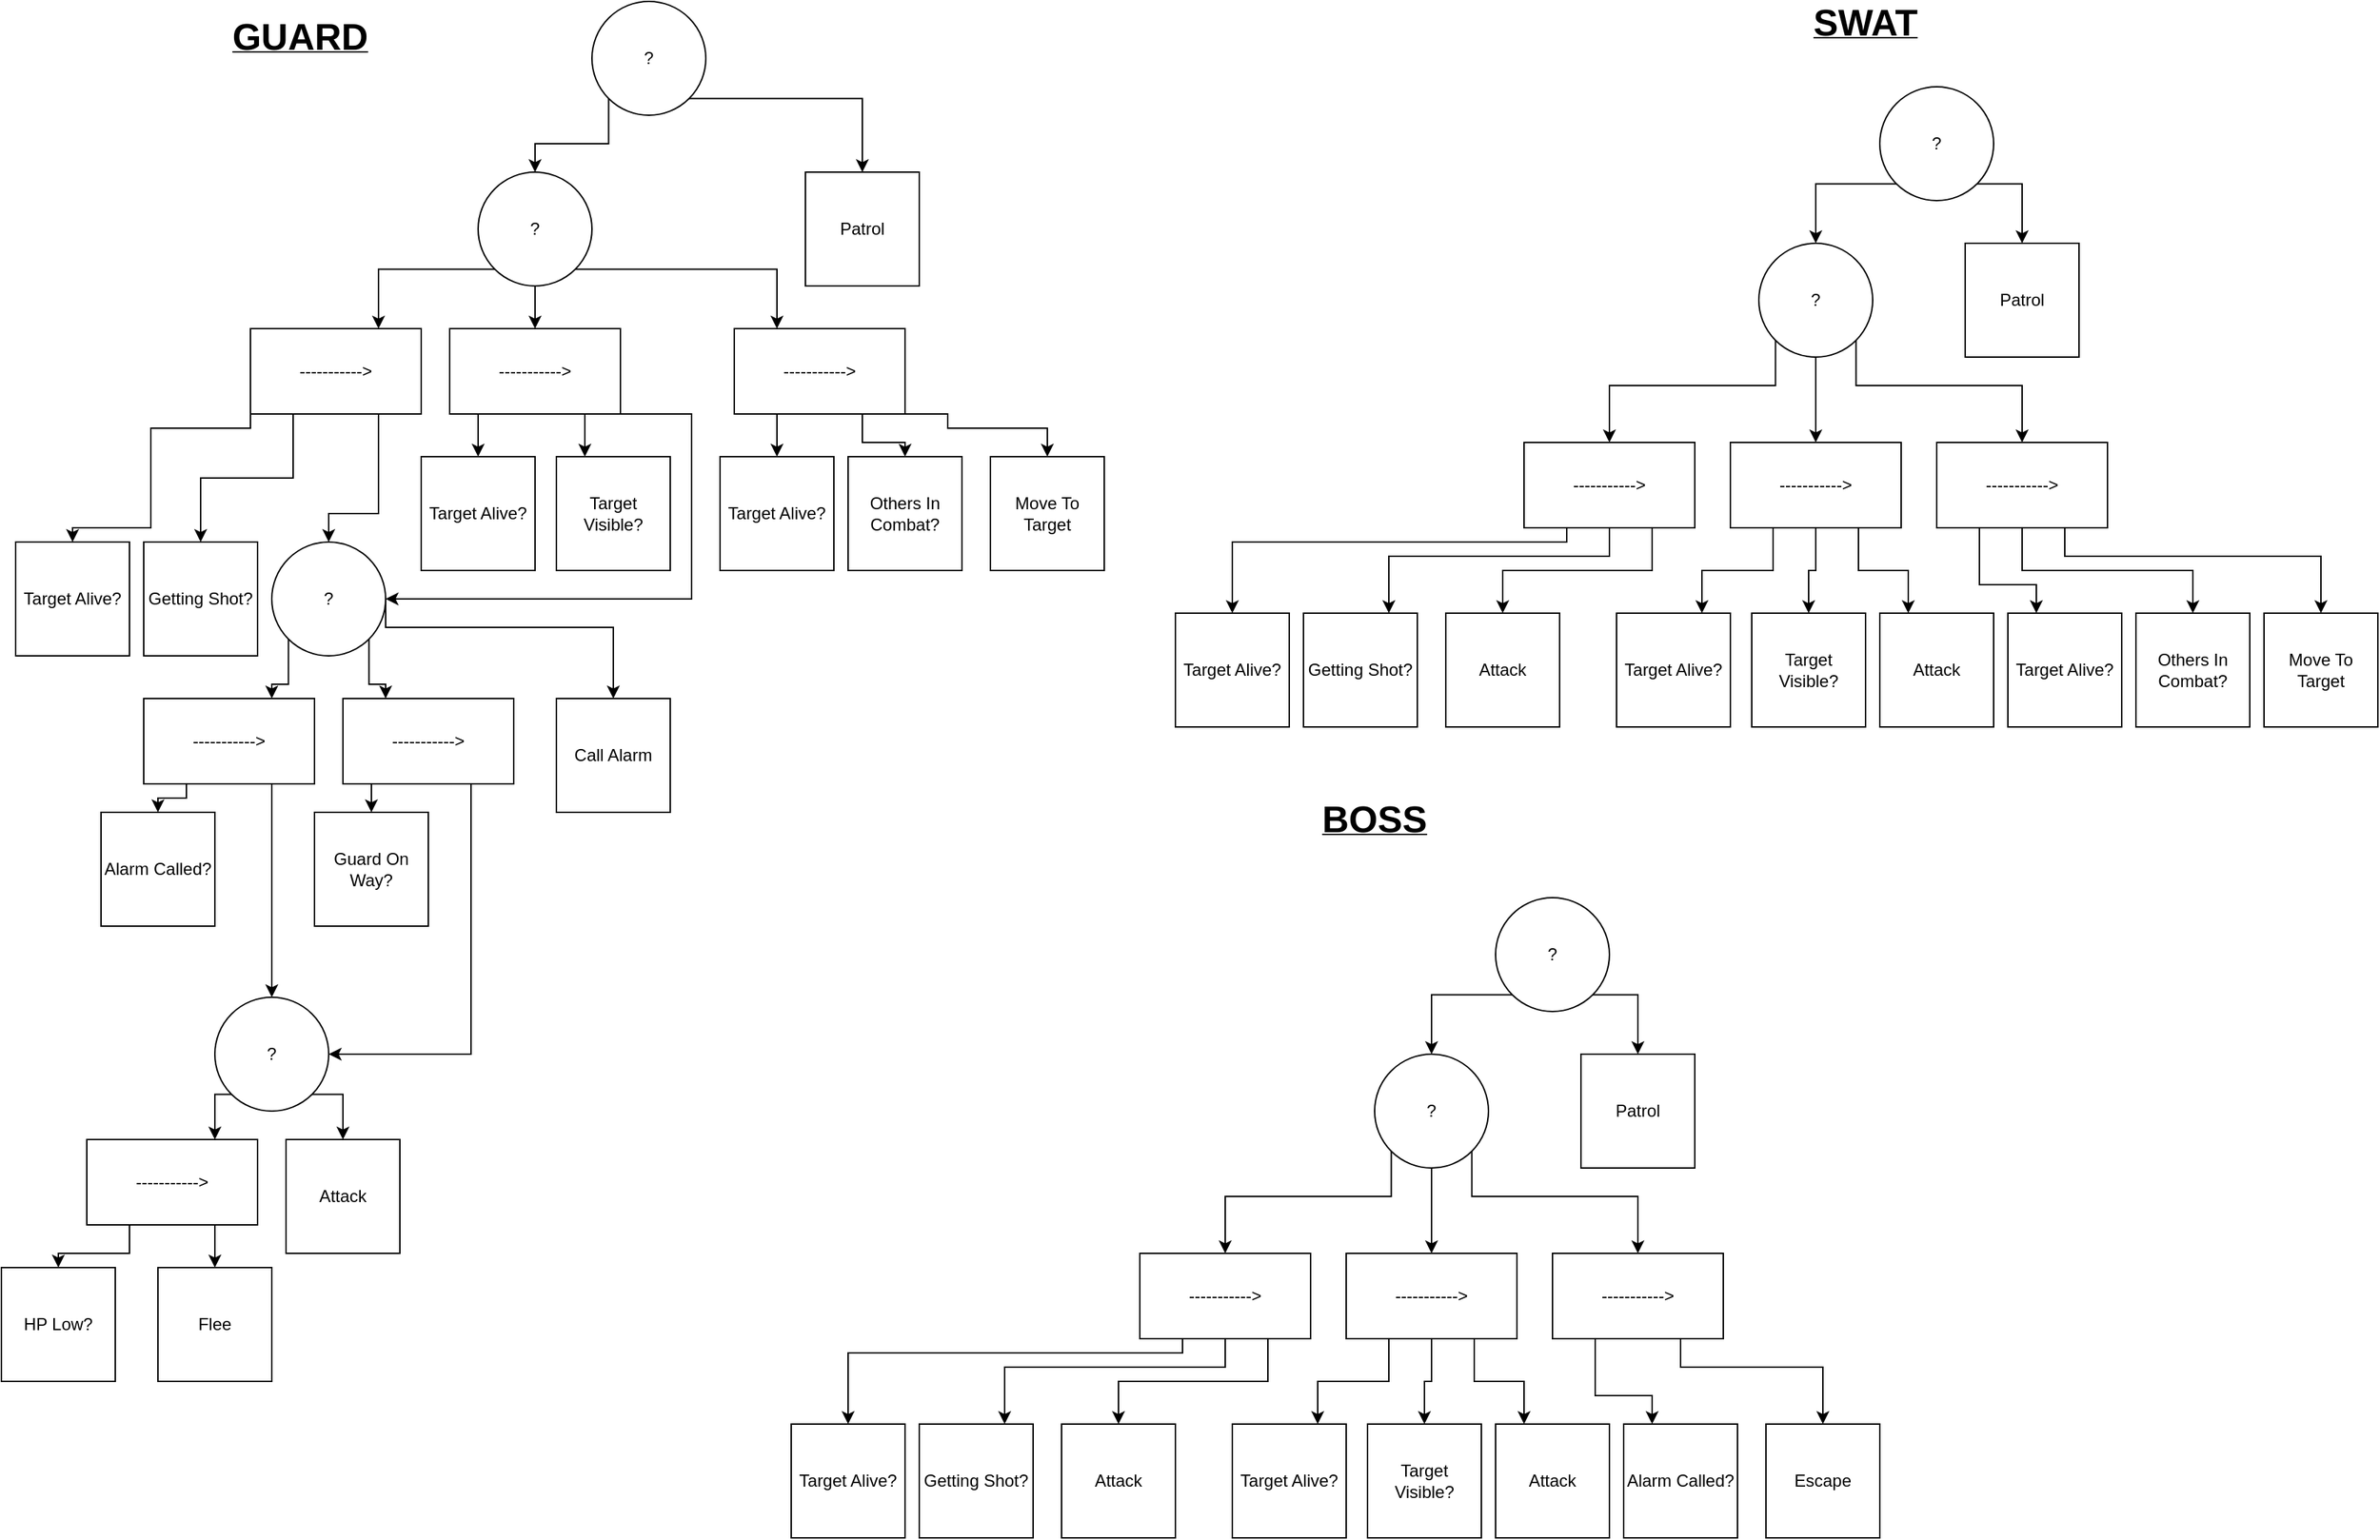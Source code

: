 <mxfile version="17.4.0" type="device"><diagram name="Page-1" id="10a91c8b-09ff-31b1-d368-03940ed4cc9e"><mxGraphModel dx="2426" dy="1320" grid="1" gridSize="10" guides="1" tooltips="1" connect="1" arrows="1" fold="1" page="1" pageScale="1" pageWidth="2339" pageHeight="3300" background="none" math="0" shadow="0"><root><mxCell id="0"/><mxCell id="1" parent="0"/><mxCell id="honN87RjGhXTUQnUQRTn-4" style="edgeStyle=orthogonalEdgeStyle;rounded=0;orthogonalLoop=1;jettySize=auto;html=1;exitX=1;exitY=1;exitDx=0;exitDy=0;entryX=0.5;entryY=0;entryDx=0;entryDy=0;" parent="1" source="honN87RjGhXTUQnUQRTn-1" target="honN87RjGhXTUQnUQRTn-3" edge="1"><mxGeometry relative="1" as="geometry"/></mxCell><mxCell id="honN87RjGhXTUQnUQRTn-5" style="edgeStyle=orthogonalEdgeStyle;rounded=0;orthogonalLoop=1;jettySize=auto;html=1;exitX=0;exitY=1;exitDx=0;exitDy=0;entryX=0.5;entryY=0;entryDx=0;entryDy=0;" parent="1" source="honN87RjGhXTUQnUQRTn-1" target="honN87RjGhXTUQnUQRTn-2" edge="1"><mxGeometry relative="1" as="geometry"/></mxCell><mxCell id="honN87RjGhXTUQnUQRTn-1" value="?" style="ellipse;whiteSpace=wrap;html=1;aspect=fixed;" parent="1" vertex="1"><mxGeometry x="450" y="40" width="80" height="80" as="geometry"/></mxCell><mxCell id="honN87RjGhXTUQnUQRTn-9" style="edgeStyle=orthogonalEdgeStyle;rounded=0;orthogonalLoop=1;jettySize=auto;html=1;exitX=0;exitY=1;exitDx=0;exitDy=0;entryX=0.75;entryY=0;entryDx=0;entryDy=0;" parent="1" source="honN87RjGhXTUQnUQRTn-2" target="honN87RjGhXTUQnUQRTn-6" edge="1"><mxGeometry relative="1" as="geometry"/></mxCell><mxCell id="honN87RjGhXTUQnUQRTn-10" style="edgeStyle=orthogonalEdgeStyle;rounded=0;orthogonalLoop=1;jettySize=auto;html=1;exitX=0.5;exitY=1;exitDx=0;exitDy=0;entryX=0.5;entryY=0;entryDx=0;entryDy=0;" parent="1" source="honN87RjGhXTUQnUQRTn-2" target="honN87RjGhXTUQnUQRTn-7" edge="1"><mxGeometry relative="1" as="geometry"/></mxCell><mxCell id="honN87RjGhXTUQnUQRTn-11" style="edgeStyle=orthogonalEdgeStyle;rounded=0;orthogonalLoop=1;jettySize=auto;html=1;exitX=1;exitY=1;exitDx=0;exitDy=0;entryX=0.25;entryY=0;entryDx=0;entryDy=0;" parent="1" source="honN87RjGhXTUQnUQRTn-2" target="honN87RjGhXTUQnUQRTn-8" edge="1"><mxGeometry relative="1" as="geometry"/></mxCell><mxCell id="honN87RjGhXTUQnUQRTn-2" value="?" style="ellipse;whiteSpace=wrap;html=1;aspect=fixed;" parent="1" vertex="1"><mxGeometry x="370" y="160" width="80" height="80" as="geometry"/></mxCell><mxCell id="honN87RjGhXTUQnUQRTn-3" value="Patrol" style="whiteSpace=wrap;html=1;aspect=fixed;" parent="1" vertex="1"><mxGeometry x="600" y="160" width="80" height="80" as="geometry"/></mxCell><mxCell id="honN87RjGhXTUQnUQRTn-22" style="edgeStyle=orthogonalEdgeStyle;rounded=0;orthogonalLoop=1;jettySize=auto;html=1;exitX=0;exitY=1;exitDx=0;exitDy=0;entryX=0.5;entryY=0;entryDx=0;entryDy=0;" parent="1" source="honN87RjGhXTUQnUQRTn-6" target="honN87RjGhXTUQnUQRTn-12" edge="1"><mxGeometry relative="1" as="geometry"><Array as="points"><mxPoint x="210" y="340"/><mxPoint x="140" y="340"/><mxPoint x="140" y="410"/><mxPoint x="85" y="410"/></Array></mxGeometry></mxCell><mxCell id="honN87RjGhXTUQnUQRTn-23" style="edgeStyle=orthogonalEdgeStyle;rounded=0;orthogonalLoop=1;jettySize=auto;html=1;exitX=0.25;exitY=1;exitDx=0;exitDy=0;entryX=0.5;entryY=0;entryDx=0;entryDy=0;" parent="1" source="honN87RjGhXTUQnUQRTn-6" target="honN87RjGhXTUQnUQRTn-13" edge="1"><mxGeometry relative="1" as="geometry"/></mxCell><mxCell id="honN87RjGhXTUQnUQRTn-24" style="edgeStyle=orthogonalEdgeStyle;rounded=0;orthogonalLoop=1;jettySize=auto;html=1;exitX=0.75;exitY=1;exitDx=0;exitDy=0;entryX=0.5;entryY=0;entryDx=0;entryDy=0;" parent="1" source="honN87RjGhXTUQnUQRTn-6" target="honN87RjGhXTUQnUQRTn-15" edge="1"><mxGeometry relative="1" as="geometry"><Array as="points"><mxPoint x="300" y="400"/><mxPoint x="265" y="400"/></Array></mxGeometry></mxCell><mxCell id="honN87RjGhXTUQnUQRTn-6" value="-----------&amp;gt;" style="rounded=0;whiteSpace=wrap;html=1;" parent="1" vertex="1"><mxGeometry x="210" y="270" width="120" height="60" as="geometry"/></mxCell><mxCell id="honN87RjGhXTUQnUQRTn-47" style="edgeStyle=orthogonalEdgeStyle;rounded=0;orthogonalLoop=1;jettySize=auto;html=1;exitX=0.25;exitY=1;exitDx=0;exitDy=0;entryX=0.5;entryY=0;entryDx=0;entryDy=0;" parent="1" source="honN87RjGhXTUQnUQRTn-7" target="honN87RjGhXTUQnUQRTn-46" edge="1"><mxGeometry relative="1" as="geometry"/></mxCell><mxCell id="honN87RjGhXTUQnUQRTn-49" style="edgeStyle=orthogonalEdgeStyle;rounded=0;orthogonalLoop=1;jettySize=auto;html=1;exitX=0.75;exitY=1;exitDx=0;exitDy=0;entryX=0.25;entryY=0;entryDx=0;entryDy=0;" parent="1" source="honN87RjGhXTUQnUQRTn-7" target="honN87RjGhXTUQnUQRTn-48" edge="1"><mxGeometry relative="1" as="geometry"/></mxCell><mxCell id="honN87RjGhXTUQnUQRTn-50" style="edgeStyle=orthogonalEdgeStyle;rounded=0;orthogonalLoop=1;jettySize=auto;html=1;exitX=1;exitY=1;exitDx=0;exitDy=0;entryX=1;entryY=0.5;entryDx=0;entryDy=0;" parent="1" source="honN87RjGhXTUQnUQRTn-7" target="honN87RjGhXTUQnUQRTn-15" edge="1"><mxGeometry relative="1" as="geometry"><Array as="points"><mxPoint x="520" y="330"/><mxPoint x="520" y="460"/></Array></mxGeometry></mxCell><mxCell id="honN87RjGhXTUQnUQRTn-7" value="-----------&amp;gt;" style="rounded=0;whiteSpace=wrap;html=1;" parent="1" vertex="1"><mxGeometry x="350" y="270" width="120" height="60" as="geometry"/></mxCell><mxCell id="honN87RjGhXTUQnUQRTn-52" style="edgeStyle=orthogonalEdgeStyle;rounded=0;orthogonalLoop=1;jettySize=auto;html=1;exitX=0.25;exitY=1;exitDx=0;exitDy=0;entryX=0.5;entryY=0;entryDx=0;entryDy=0;" parent="1" source="honN87RjGhXTUQnUQRTn-8" target="honN87RjGhXTUQnUQRTn-51" edge="1"><mxGeometry relative="1" as="geometry"/></mxCell><mxCell id="honN87RjGhXTUQnUQRTn-54" style="edgeStyle=orthogonalEdgeStyle;rounded=0;orthogonalLoop=1;jettySize=auto;html=1;exitX=0.75;exitY=1;exitDx=0;exitDy=0;entryX=0.5;entryY=0;entryDx=0;entryDy=0;" parent="1" source="honN87RjGhXTUQnUQRTn-8" target="honN87RjGhXTUQnUQRTn-53" edge="1"><mxGeometry relative="1" as="geometry"/></mxCell><mxCell id="honN87RjGhXTUQnUQRTn-56" style="edgeStyle=orthogonalEdgeStyle;rounded=0;orthogonalLoop=1;jettySize=auto;html=1;exitX=1;exitY=1;exitDx=0;exitDy=0;entryX=0.5;entryY=0;entryDx=0;entryDy=0;" parent="1" source="honN87RjGhXTUQnUQRTn-8" target="honN87RjGhXTUQnUQRTn-55" edge="1"><mxGeometry relative="1" as="geometry"><Array as="points"><mxPoint x="700" y="330"/><mxPoint x="700" y="340"/><mxPoint x="770" y="340"/></Array></mxGeometry></mxCell><mxCell id="honN87RjGhXTUQnUQRTn-8" value="-----------&amp;gt;" style="rounded=0;whiteSpace=wrap;html=1;" parent="1" vertex="1"><mxGeometry x="550" y="270" width="120" height="60" as="geometry"/></mxCell><mxCell id="honN87RjGhXTUQnUQRTn-12" value="Target Alive?" style="whiteSpace=wrap;html=1;aspect=fixed;" parent="1" vertex="1"><mxGeometry x="45" y="420" width="80" height="80" as="geometry"/></mxCell><mxCell id="honN87RjGhXTUQnUQRTn-13" value="Getting Shot?" style="whiteSpace=wrap;html=1;aspect=fixed;" parent="1" vertex="1"><mxGeometry x="135" y="420" width="80" height="80" as="geometry"/></mxCell><mxCell id="honN87RjGhXTUQnUQRTn-25" style="edgeStyle=orthogonalEdgeStyle;rounded=0;orthogonalLoop=1;jettySize=auto;html=1;exitX=0;exitY=1;exitDx=0;exitDy=0;entryX=0.75;entryY=0;entryDx=0;entryDy=0;" parent="1" source="honN87RjGhXTUQnUQRTn-15" target="honN87RjGhXTUQnUQRTn-16" edge="1"><mxGeometry relative="1" as="geometry"/></mxCell><mxCell id="honN87RjGhXTUQnUQRTn-26" style="edgeStyle=orthogonalEdgeStyle;rounded=0;orthogonalLoop=1;jettySize=auto;html=1;exitX=1;exitY=1;exitDx=0;exitDy=0;entryX=0.25;entryY=0;entryDx=0;entryDy=0;" parent="1" source="honN87RjGhXTUQnUQRTn-15" target="honN87RjGhXTUQnUQRTn-17" edge="1"><mxGeometry relative="1" as="geometry"/></mxCell><mxCell id="honN87RjGhXTUQnUQRTn-45" style="edgeStyle=orthogonalEdgeStyle;rounded=0;orthogonalLoop=1;jettySize=auto;html=1;exitX=1;exitY=0.5;exitDx=0;exitDy=0;entryX=0.5;entryY=0;entryDx=0;entryDy=0;" parent="1" source="honN87RjGhXTUQnUQRTn-15" target="honN87RjGhXTUQnUQRTn-44" edge="1"><mxGeometry relative="1" as="geometry"><Array as="points"><mxPoint x="305" y="480"/><mxPoint x="465" y="480"/></Array></mxGeometry></mxCell><mxCell id="honN87RjGhXTUQnUQRTn-15" value="?" style="ellipse;whiteSpace=wrap;html=1;aspect=fixed;" parent="1" vertex="1"><mxGeometry x="225" y="420" width="80" height="80" as="geometry"/></mxCell><mxCell id="honN87RjGhXTUQnUQRTn-31" style="edgeStyle=orthogonalEdgeStyle;rounded=0;orthogonalLoop=1;jettySize=auto;html=1;exitX=0.25;exitY=1;exitDx=0;exitDy=0;entryX=0.5;entryY=0;entryDx=0;entryDy=0;" parent="1" source="honN87RjGhXTUQnUQRTn-16" target="honN87RjGhXTUQnUQRTn-18" edge="1"><mxGeometry relative="1" as="geometry"><Array as="points"><mxPoint x="165" y="600"/><mxPoint x="145" y="600"/></Array></mxGeometry></mxCell><mxCell id="honN87RjGhXTUQnUQRTn-32" style="edgeStyle=orthogonalEdgeStyle;rounded=0;orthogonalLoop=1;jettySize=auto;html=1;exitX=0.75;exitY=1;exitDx=0;exitDy=0;entryX=0.5;entryY=0;entryDx=0;entryDy=0;" parent="1" source="honN87RjGhXTUQnUQRTn-16" target="honN87RjGhXTUQnUQRTn-19" edge="1"><mxGeometry relative="1" as="geometry"/></mxCell><mxCell id="honN87RjGhXTUQnUQRTn-16" value="-----------&amp;gt;" style="rounded=0;whiteSpace=wrap;html=1;" parent="1" vertex="1"><mxGeometry x="135" y="530" width="120" height="60" as="geometry"/></mxCell><mxCell id="honN87RjGhXTUQnUQRTn-42" style="edgeStyle=orthogonalEdgeStyle;rounded=0;orthogonalLoop=1;jettySize=auto;html=1;exitX=0.25;exitY=1;exitDx=0;exitDy=0;entryX=0.5;entryY=0;entryDx=0;entryDy=0;" parent="1" source="honN87RjGhXTUQnUQRTn-17" target="honN87RjGhXTUQnUQRTn-35" edge="1"><mxGeometry relative="1" as="geometry"/></mxCell><mxCell id="honN87RjGhXTUQnUQRTn-43" style="edgeStyle=orthogonalEdgeStyle;rounded=0;orthogonalLoop=1;jettySize=auto;html=1;exitX=0.75;exitY=1;exitDx=0;exitDy=0;entryX=1;entryY=0.5;entryDx=0;entryDy=0;" parent="1" source="honN87RjGhXTUQnUQRTn-17" target="honN87RjGhXTUQnUQRTn-19" edge="1"><mxGeometry relative="1" as="geometry"/></mxCell><mxCell id="honN87RjGhXTUQnUQRTn-17" value="-----------&amp;gt;" style="rounded=0;whiteSpace=wrap;html=1;" parent="1" vertex="1"><mxGeometry x="275" y="530" width="120" height="60" as="geometry"/></mxCell><mxCell id="honN87RjGhXTUQnUQRTn-18" value="Alarm Called?" style="whiteSpace=wrap;html=1;aspect=fixed;" parent="1" vertex="1"><mxGeometry x="105" y="610" width="80" height="80" as="geometry"/></mxCell><mxCell id="honN87RjGhXTUQnUQRTn-33" style="edgeStyle=orthogonalEdgeStyle;rounded=0;orthogonalLoop=1;jettySize=auto;html=1;exitX=0;exitY=1;exitDx=0;exitDy=0;entryX=0.75;entryY=0;entryDx=0;entryDy=0;" parent="1" source="honN87RjGhXTUQnUQRTn-19" target="honN87RjGhXTUQnUQRTn-20" edge="1"><mxGeometry relative="1" as="geometry"/></mxCell><mxCell id="honN87RjGhXTUQnUQRTn-34" style="edgeStyle=orthogonalEdgeStyle;rounded=0;orthogonalLoop=1;jettySize=auto;html=1;exitX=1;exitY=1;exitDx=0;exitDy=0;entryX=0.5;entryY=0;entryDx=0;entryDy=0;" parent="1" source="honN87RjGhXTUQnUQRTn-19" target="honN87RjGhXTUQnUQRTn-21" edge="1"><mxGeometry relative="1" as="geometry"/></mxCell><mxCell id="honN87RjGhXTUQnUQRTn-19" value="?" style="ellipse;whiteSpace=wrap;html=1;aspect=fixed;" parent="1" vertex="1"><mxGeometry x="185" y="740" width="80" height="80" as="geometry"/></mxCell><mxCell id="honN87RjGhXTUQnUQRTn-29" style="edgeStyle=orthogonalEdgeStyle;rounded=0;orthogonalLoop=1;jettySize=auto;html=1;exitX=0.25;exitY=1;exitDx=0;exitDy=0;entryX=0.5;entryY=0;entryDx=0;entryDy=0;" parent="1" source="honN87RjGhXTUQnUQRTn-20" target="honN87RjGhXTUQnUQRTn-27" edge="1"><mxGeometry relative="1" as="geometry"/></mxCell><mxCell id="honN87RjGhXTUQnUQRTn-30" style="edgeStyle=orthogonalEdgeStyle;rounded=0;orthogonalLoop=1;jettySize=auto;html=1;exitX=0.75;exitY=1;exitDx=0;exitDy=0;entryX=0.5;entryY=0;entryDx=0;entryDy=0;" parent="1" source="honN87RjGhXTUQnUQRTn-20" target="honN87RjGhXTUQnUQRTn-28" edge="1"><mxGeometry relative="1" as="geometry"/></mxCell><mxCell id="honN87RjGhXTUQnUQRTn-20" value="-----------&amp;gt;" style="rounded=0;whiteSpace=wrap;html=1;" parent="1" vertex="1"><mxGeometry x="95" y="840" width="120" height="60" as="geometry"/></mxCell><mxCell id="honN87RjGhXTUQnUQRTn-21" value="Attack" style="whiteSpace=wrap;html=1;aspect=fixed;" parent="1" vertex="1"><mxGeometry x="235" y="840" width="80" height="80" as="geometry"/></mxCell><mxCell id="honN87RjGhXTUQnUQRTn-27" value="HP Low?" style="whiteSpace=wrap;html=1;aspect=fixed;" parent="1" vertex="1"><mxGeometry x="35" y="930" width="80" height="80" as="geometry"/></mxCell><mxCell id="honN87RjGhXTUQnUQRTn-28" value="Flee" style="whiteSpace=wrap;html=1;aspect=fixed;" parent="1" vertex="1"><mxGeometry x="145" y="930" width="80" height="80" as="geometry"/></mxCell><mxCell id="honN87RjGhXTUQnUQRTn-35" value="Guard On Way?" style="whiteSpace=wrap;html=1;aspect=fixed;" parent="1" vertex="1"><mxGeometry x="255" y="610" width="80" height="80" as="geometry"/></mxCell><mxCell id="honN87RjGhXTUQnUQRTn-44" value="Call Alarm" style="whiteSpace=wrap;html=1;aspect=fixed;" parent="1" vertex="1"><mxGeometry x="425" y="530" width="80" height="80" as="geometry"/></mxCell><mxCell id="honN87RjGhXTUQnUQRTn-46" value="Target Alive?" style="whiteSpace=wrap;html=1;aspect=fixed;" parent="1" vertex="1"><mxGeometry x="330" y="360" width="80" height="80" as="geometry"/></mxCell><mxCell id="honN87RjGhXTUQnUQRTn-48" value="Target Visible?" style="whiteSpace=wrap;html=1;aspect=fixed;" parent="1" vertex="1"><mxGeometry x="425" y="360" width="80" height="80" as="geometry"/></mxCell><mxCell id="honN87RjGhXTUQnUQRTn-51" value="Target Alive?" style="whiteSpace=wrap;html=1;aspect=fixed;" parent="1" vertex="1"><mxGeometry x="540" y="360" width="80" height="80" as="geometry"/></mxCell><mxCell id="honN87RjGhXTUQnUQRTn-53" value="Others In Combat?" style="whiteSpace=wrap;html=1;aspect=fixed;" parent="1" vertex="1"><mxGeometry x="630" y="360" width="80" height="80" as="geometry"/></mxCell><mxCell id="honN87RjGhXTUQnUQRTn-55" value="Move To Target" style="whiteSpace=wrap;html=1;aspect=fixed;" parent="1" vertex="1"><mxGeometry x="730" y="360" width="80" height="80" as="geometry"/></mxCell><mxCell id="honN87RjGhXTUQnUQRTn-57" value="&lt;u&gt;&lt;b&gt;&lt;font style=&quot;font-size: 26px&quot;&gt;GUARD&lt;/font&gt;&lt;/b&gt;&lt;/u&gt;" style="text;html=1;strokeColor=none;fillColor=none;align=center;verticalAlign=middle;whiteSpace=wrap;rounded=0;" parent="1" vertex="1"><mxGeometry x="215" y="50" width="60" height="30" as="geometry"/></mxCell><mxCell id="8V1y5LA0NKF4kEE3KmOv-1" value="&lt;u&gt;&lt;b&gt;&lt;font style=&quot;font-size: 26px&quot;&gt;SWAT&lt;/font&gt;&lt;/b&gt;&lt;/u&gt;" style="text;html=1;strokeColor=none;fillColor=none;align=center;verticalAlign=middle;whiteSpace=wrap;rounded=0;" parent="1" vertex="1"><mxGeometry x="1315" y="40" width="60" height="30" as="geometry"/></mxCell><mxCell id="8V1y5LA0NKF4kEE3KmOv-5" style="edgeStyle=orthogonalEdgeStyle;rounded=0;orthogonalLoop=1;jettySize=auto;html=1;exitX=1;exitY=1;exitDx=0;exitDy=0;entryX=0.5;entryY=0;entryDx=0;entryDy=0;" parent="1" source="8V1y5LA0NKF4kEE3KmOv-2" target="8V1y5LA0NKF4kEE3KmOv-4" edge="1"><mxGeometry relative="1" as="geometry"><Array as="points"><mxPoint x="1455" y="168"/></Array></mxGeometry></mxCell><mxCell id="8V1y5LA0NKF4kEE3KmOv-7" style="edgeStyle=orthogonalEdgeStyle;rounded=0;orthogonalLoop=1;jettySize=auto;html=1;exitX=0;exitY=1;exitDx=0;exitDy=0;entryX=0.5;entryY=0;entryDx=0;entryDy=0;" parent="1" source="8V1y5LA0NKF4kEE3KmOv-2" target="8V1y5LA0NKF4kEE3KmOv-3" edge="1"><mxGeometry relative="1" as="geometry"/></mxCell><mxCell id="8V1y5LA0NKF4kEE3KmOv-2" value="?" style="ellipse;whiteSpace=wrap;html=1;aspect=fixed;" parent="1" vertex="1"><mxGeometry x="1355" y="100" width="80" height="80" as="geometry"/></mxCell><mxCell id="8V1y5LA0NKF4kEE3KmOv-11" style="edgeStyle=orthogonalEdgeStyle;rounded=0;orthogonalLoop=1;jettySize=auto;html=1;exitX=1;exitY=1;exitDx=0;exitDy=0;entryX=0.5;entryY=0;entryDx=0;entryDy=0;" parent="1" source="8V1y5LA0NKF4kEE3KmOv-3" target="8V1y5LA0NKF4kEE3KmOv-10" edge="1"><mxGeometry relative="1" as="geometry"><Array as="points"><mxPoint x="1338" y="310"/><mxPoint x="1455" y="310"/></Array></mxGeometry></mxCell><mxCell id="8V1y5LA0NKF4kEE3KmOv-12" style="edgeStyle=orthogonalEdgeStyle;rounded=0;orthogonalLoop=1;jettySize=auto;html=1;exitX=0.5;exitY=1;exitDx=0;exitDy=0;entryX=0.5;entryY=0;entryDx=0;entryDy=0;" parent="1" source="8V1y5LA0NKF4kEE3KmOv-3" target="8V1y5LA0NKF4kEE3KmOv-9" edge="1"><mxGeometry relative="1" as="geometry"/></mxCell><mxCell id="8V1y5LA0NKF4kEE3KmOv-13" style="edgeStyle=orthogonalEdgeStyle;rounded=0;orthogonalLoop=1;jettySize=auto;html=1;exitX=0;exitY=1;exitDx=0;exitDy=0;entryX=0.5;entryY=0;entryDx=0;entryDy=0;" parent="1" source="8V1y5LA0NKF4kEE3KmOv-3" target="8V1y5LA0NKF4kEE3KmOv-8" edge="1"><mxGeometry relative="1" as="geometry"><Array as="points"><mxPoint x="1282" y="310"/><mxPoint x="1165" y="310"/></Array></mxGeometry></mxCell><mxCell id="8V1y5LA0NKF4kEE3KmOv-3" value="?" style="ellipse;whiteSpace=wrap;html=1;aspect=fixed;" parent="1" vertex="1"><mxGeometry x="1270" y="210" width="80" height="80" as="geometry"/></mxCell><mxCell id="8V1y5LA0NKF4kEE3KmOv-4" value="Patrol" style="whiteSpace=wrap;html=1;aspect=fixed;" parent="1" vertex="1"><mxGeometry x="1415" y="210" width="80" height="80" as="geometry"/></mxCell><mxCell id="8V1y5LA0NKF4kEE3KmOv-16" style="edgeStyle=orthogonalEdgeStyle;rounded=0;orthogonalLoop=1;jettySize=auto;html=1;exitX=0.25;exitY=1;exitDx=0;exitDy=0;entryX=0.5;entryY=0;entryDx=0;entryDy=0;" parent="1" source="8V1y5LA0NKF4kEE3KmOv-8" target="8V1y5LA0NKF4kEE3KmOv-14" edge="1"><mxGeometry relative="1" as="geometry"><Array as="points"><mxPoint x="1135" y="420"/><mxPoint x="900" y="420"/></Array></mxGeometry></mxCell><mxCell id="8V1y5LA0NKF4kEE3KmOv-17" style="edgeStyle=orthogonalEdgeStyle;rounded=0;orthogonalLoop=1;jettySize=auto;html=1;exitX=0.5;exitY=1;exitDx=0;exitDy=0;entryX=0.75;entryY=0;entryDx=0;entryDy=0;" parent="1" source="8V1y5LA0NKF4kEE3KmOv-8" target="8V1y5LA0NKF4kEE3KmOv-15" edge="1"><mxGeometry relative="1" as="geometry"><Array as="points"><mxPoint x="1165" y="430"/><mxPoint x="1010" y="430"/></Array></mxGeometry></mxCell><mxCell id="8V1y5LA0NKF4kEE3KmOv-19" style="edgeStyle=orthogonalEdgeStyle;rounded=0;orthogonalLoop=1;jettySize=auto;html=1;exitX=0.75;exitY=1;exitDx=0;exitDy=0;entryX=0.5;entryY=0;entryDx=0;entryDy=0;" parent="1" source="8V1y5LA0NKF4kEE3KmOv-8" target="8V1y5LA0NKF4kEE3KmOv-18" edge="1"><mxGeometry relative="1" as="geometry"/></mxCell><mxCell id="8V1y5LA0NKF4kEE3KmOv-8" value="-----------&amp;gt;" style="rounded=0;whiteSpace=wrap;html=1;" parent="1" vertex="1"><mxGeometry x="1105" y="350" width="120" height="60" as="geometry"/></mxCell><mxCell id="8V1y5LA0NKF4kEE3KmOv-23" style="edgeStyle=orthogonalEdgeStyle;rounded=0;orthogonalLoop=1;jettySize=auto;html=1;exitX=0.25;exitY=1;exitDx=0;exitDy=0;entryX=0.75;entryY=0;entryDx=0;entryDy=0;" parent="1" source="8V1y5LA0NKF4kEE3KmOv-9" target="8V1y5LA0NKF4kEE3KmOv-20" edge="1"><mxGeometry relative="1" as="geometry"/></mxCell><mxCell id="8V1y5LA0NKF4kEE3KmOv-24" style="edgeStyle=orthogonalEdgeStyle;rounded=0;orthogonalLoop=1;jettySize=auto;html=1;exitX=0.5;exitY=1;exitDx=0;exitDy=0;entryX=0.5;entryY=0;entryDx=0;entryDy=0;" parent="1" source="8V1y5LA0NKF4kEE3KmOv-9" target="8V1y5LA0NKF4kEE3KmOv-21" edge="1"><mxGeometry relative="1" as="geometry"/></mxCell><mxCell id="8V1y5LA0NKF4kEE3KmOv-25" style="edgeStyle=orthogonalEdgeStyle;rounded=0;orthogonalLoop=1;jettySize=auto;html=1;exitX=0.75;exitY=1;exitDx=0;exitDy=0;entryX=0.25;entryY=0;entryDx=0;entryDy=0;" parent="1" source="8V1y5LA0NKF4kEE3KmOv-9" target="8V1y5LA0NKF4kEE3KmOv-22" edge="1"><mxGeometry relative="1" as="geometry"/></mxCell><mxCell id="8V1y5LA0NKF4kEE3KmOv-9" value="-----------&amp;gt;" style="rounded=0;whiteSpace=wrap;html=1;" parent="1" vertex="1"><mxGeometry x="1250" y="350" width="120" height="60" as="geometry"/></mxCell><mxCell id="8V1y5LA0NKF4kEE3KmOv-29" style="edgeStyle=orthogonalEdgeStyle;rounded=0;orthogonalLoop=1;jettySize=auto;html=1;exitX=0.25;exitY=1;exitDx=0;exitDy=0;entryX=0.25;entryY=0;entryDx=0;entryDy=0;" parent="1" source="8V1y5LA0NKF4kEE3KmOv-10" target="8V1y5LA0NKF4kEE3KmOv-27" edge="1"><mxGeometry relative="1" as="geometry"><Array as="points"><mxPoint x="1425" y="450"/><mxPoint x="1465" y="450"/></Array></mxGeometry></mxCell><mxCell id="8V1y5LA0NKF4kEE3KmOv-30" style="edgeStyle=orthogonalEdgeStyle;rounded=0;orthogonalLoop=1;jettySize=auto;html=1;exitX=0.5;exitY=1;exitDx=0;exitDy=0;entryX=0.5;entryY=0;entryDx=0;entryDy=0;" parent="1" source="8V1y5LA0NKF4kEE3KmOv-10" target="8V1y5LA0NKF4kEE3KmOv-28" edge="1"><mxGeometry relative="1" as="geometry"><Array as="points"><mxPoint x="1455" y="440"/><mxPoint x="1575" y="440"/></Array></mxGeometry></mxCell><mxCell id="8V1y5LA0NKF4kEE3KmOv-31" style="edgeStyle=orthogonalEdgeStyle;rounded=0;orthogonalLoop=1;jettySize=auto;html=1;exitX=0.75;exitY=1;exitDx=0;exitDy=0;entryX=0.5;entryY=0;entryDx=0;entryDy=0;" parent="1" source="8V1y5LA0NKF4kEE3KmOv-10" target="8V1y5LA0NKF4kEE3KmOv-26" edge="1"><mxGeometry relative="1" as="geometry"><Array as="points"><mxPoint x="1485" y="430"/><mxPoint x="1665" y="430"/></Array></mxGeometry></mxCell><mxCell id="8V1y5LA0NKF4kEE3KmOv-10" value="-----------&amp;gt;" style="rounded=0;whiteSpace=wrap;html=1;" parent="1" vertex="1"><mxGeometry x="1395" y="350" width="120" height="60" as="geometry"/></mxCell><mxCell id="8V1y5LA0NKF4kEE3KmOv-14" value="Target Alive?" style="whiteSpace=wrap;html=1;aspect=fixed;" parent="1" vertex="1"><mxGeometry x="860" y="470" width="80" height="80" as="geometry"/></mxCell><mxCell id="8V1y5LA0NKF4kEE3KmOv-15" value="Getting Shot?" style="whiteSpace=wrap;html=1;aspect=fixed;" parent="1" vertex="1"><mxGeometry x="950" y="470" width="80" height="80" as="geometry"/></mxCell><mxCell id="8V1y5LA0NKF4kEE3KmOv-18" value="Attack" style="whiteSpace=wrap;html=1;aspect=fixed;" parent="1" vertex="1"><mxGeometry x="1050" y="470" width="80" height="80" as="geometry"/></mxCell><mxCell id="8V1y5LA0NKF4kEE3KmOv-20" value="Target Alive?" style="whiteSpace=wrap;html=1;aspect=fixed;" parent="1" vertex="1"><mxGeometry x="1170" y="470" width="80" height="80" as="geometry"/></mxCell><mxCell id="8V1y5LA0NKF4kEE3KmOv-21" value="Target Visible?" style="whiteSpace=wrap;html=1;aspect=fixed;" parent="1" vertex="1"><mxGeometry x="1265" y="470" width="80" height="80" as="geometry"/></mxCell><mxCell id="8V1y5LA0NKF4kEE3KmOv-22" value="Attack" style="whiteSpace=wrap;html=1;aspect=fixed;" parent="1" vertex="1"><mxGeometry x="1355" y="470" width="80" height="80" as="geometry"/></mxCell><mxCell id="8V1y5LA0NKF4kEE3KmOv-26" value="Move To Target" style="whiteSpace=wrap;html=1;aspect=fixed;" parent="1" vertex="1"><mxGeometry x="1625" y="470" width="80" height="80" as="geometry"/></mxCell><mxCell id="8V1y5LA0NKF4kEE3KmOv-27" value="Target Alive?" style="whiteSpace=wrap;html=1;aspect=fixed;" parent="1" vertex="1"><mxGeometry x="1445" y="470" width="80" height="80" as="geometry"/></mxCell><mxCell id="8V1y5LA0NKF4kEE3KmOv-28" value="Others In Combat?" style="whiteSpace=wrap;html=1;aspect=fixed;" parent="1" vertex="1"><mxGeometry x="1535" y="470" width="80" height="80" as="geometry"/></mxCell><mxCell id="8V1y5LA0NKF4kEE3KmOv-33" value="&lt;u&gt;&lt;b&gt;&lt;font style=&quot;font-size: 26px&quot;&gt;BOSS&lt;/font&gt;&lt;/b&gt;&lt;/u&gt;" style="text;html=1;strokeColor=none;fillColor=none;align=center;verticalAlign=middle;whiteSpace=wrap;rounded=0;" parent="1" vertex="1"><mxGeometry x="970" y="600" width="60" height="30" as="geometry"/></mxCell><mxCell id="8V1y5LA0NKF4kEE3KmOv-62" style="edgeStyle=orthogonalEdgeStyle;rounded=0;orthogonalLoop=1;jettySize=auto;html=1;exitX=1;exitY=1;exitDx=0;exitDy=0;entryX=0.5;entryY=0;entryDx=0;entryDy=0;" parent="1" source="8V1y5LA0NKF4kEE3KmOv-64" target="8V1y5LA0NKF4kEE3KmOv-69" edge="1"><mxGeometry relative="1" as="geometry"><Array as="points"><mxPoint x="1185" y="738"/></Array></mxGeometry></mxCell><mxCell id="8V1y5LA0NKF4kEE3KmOv-63" style="edgeStyle=orthogonalEdgeStyle;rounded=0;orthogonalLoop=1;jettySize=auto;html=1;exitX=0;exitY=1;exitDx=0;exitDy=0;entryX=0.5;entryY=0;entryDx=0;entryDy=0;" parent="1" source="8V1y5LA0NKF4kEE3KmOv-64" target="8V1y5LA0NKF4kEE3KmOv-68" edge="1"><mxGeometry relative="1" as="geometry"/></mxCell><mxCell id="8V1y5LA0NKF4kEE3KmOv-64" value="?" style="ellipse;whiteSpace=wrap;html=1;aspect=fixed;" parent="1" vertex="1"><mxGeometry x="1085" y="670" width="80" height="80" as="geometry"/></mxCell><mxCell id="8V1y5LA0NKF4kEE3KmOv-65" style="edgeStyle=orthogonalEdgeStyle;rounded=0;orthogonalLoop=1;jettySize=auto;html=1;exitX=1;exitY=1;exitDx=0;exitDy=0;entryX=0.5;entryY=0;entryDx=0;entryDy=0;" parent="1" source="8V1y5LA0NKF4kEE3KmOv-68" target="8V1y5LA0NKF4kEE3KmOv-81" edge="1"><mxGeometry relative="1" as="geometry"><Array as="points"><mxPoint x="1068" y="880"/><mxPoint x="1185" y="880"/></Array></mxGeometry></mxCell><mxCell id="8V1y5LA0NKF4kEE3KmOv-66" style="edgeStyle=orthogonalEdgeStyle;rounded=0;orthogonalLoop=1;jettySize=auto;html=1;exitX=0.5;exitY=1;exitDx=0;exitDy=0;entryX=0.5;entryY=0;entryDx=0;entryDy=0;" parent="1" source="8V1y5LA0NKF4kEE3KmOv-68" target="8V1y5LA0NKF4kEE3KmOv-77" edge="1"><mxGeometry relative="1" as="geometry"/></mxCell><mxCell id="8V1y5LA0NKF4kEE3KmOv-67" style="edgeStyle=orthogonalEdgeStyle;rounded=0;orthogonalLoop=1;jettySize=auto;html=1;exitX=0;exitY=1;exitDx=0;exitDy=0;entryX=0.5;entryY=0;entryDx=0;entryDy=0;" parent="1" source="8V1y5LA0NKF4kEE3KmOv-68" target="8V1y5LA0NKF4kEE3KmOv-73" edge="1"><mxGeometry relative="1" as="geometry"><Array as="points"><mxPoint x="1012" y="880"/><mxPoint x="895" y="880"/></Array></mxGeometry></mxCell><mxCell id="8V1y5LA0NKF4kEE3KmOv-68" value="?" style="ellipse;whiteSpace=wrap;html=1;aspect=fixed;" parent="1" vertex="1"><mxGeometry x="1000" y="780" width="80" height="80" as="geometry"/></mxCell><mxCell id="8V1y5LA0NKF4kEE3KmOv-69" value="Patrol" style="whiteSpace=wrap;html=1;aspect=fixed;" parent="1" vertex="1"><mxGeometry x="1145" y="780" width="80" height="80" as="geometry"/></mxCell><mxCell id="8V1y5LA0NKF4kEE3KmOv-70" style="edgeStyle=orthogonalEdgeStyle;rounded=0;orthogonalLoop=1;jettySize=auto;html=1;exitX=0.25;exitY=1;exitDx=0;exitDy=0;entryX=0.5;entryY=0;entryDx=0;entryDy=0;" parent="1" source="8V1y5LA0NKF4kEE3KmOv-73" target="8V1y5LA0NKF4kEE3KmOv-82" edge="1"><mxGeometry relative="1" as="geometry"><Array as="points"><mxPoint x="865" y="990"/><mxPoint x="630" y="990"/></Array></mxGeometry></mxCell><mxCell id="8V1y5LA0NKF4kEE3KmOv-71" style="edgeStyle=orthogonalEdgeStyle;rounded=0;orthogonalLoop=1;jettySize=auto;html=1;exitX=0.5;exitY=1;exitDx=0;exitDy=0;entryX=0.75;entryY=0;entryDx=0;entryDy=0;" parent="1" source="8V1y5LA0NKF4kEE3KmOv-73" target="8V1y5LA0NKF4kEE3KmOv-83" edge="1"><mxGeometry relative="1" as="geometry"><Array as="points"><mxPoint x="895" y="1000"/><mxPoint x="740" y="1000"/></Array></mxGeometry></mxCell><mxCell id="8V1y5LA0NKF4kEE3KmOv-72" style="edgeStyle=orthogonalEdgeStyle;rounded=0;orthogonalLoop=1;jettySize=auto;html=1;exitX=0.75;exitY=1;exitDx=0;exitDy=0;entryX=0.5;entryY=0;entryDx=0;entryDy=0;" parent="1" source="8V1y5LA0NKF4kEE3KmOv-73" target="8V1y5LA0NKF4kEE3KmOv-84" edge="1"><mxGeometry relative="1" as="geometry"/></mxCell><mxCell id="8V1y5LA0NKF4kEE3KmOv-73" value="-----------&amp;gt;" style="rounded=0;whiteSpace=wrap;html=1;" parent="1" vertex="1"><mxGeometry x="835" y="920" width="120" height="60" as="geometry"/></mxCell><mxCell id="8V1y5LA0NKF4kEE3KmOv-74" style="edgeStyle=orthogonalEdgeStyle;rounded=0;orthogonalLoop=1;jettySize=auto;html=1;exitX=0.25;exitY=1;exitDx=0;exitDy=0;entryX=0.75;entryY=0;entryDx=0;entryDy=0;" parent="1" source="8V1y5LA0NKF4kEE3KmOv-77" target="8V1y5LA0NKF4kEE3KmOv-85" edge="1"><mxGeometry relative="1" as="geometry"/></mxCell><mxCell id="8V1y5LA0NKF4kEE3KmOv-75" style="edgeStyle=orthogonalEdgeStyle;rounded=0;orthogonalLoop=1;jettySize=auto;html=1;exitX=0.5;exitY=1;exitDx=0;exitDy=0;entryX=0.5;entryY=0;entryDx=0;entryDy=0;" parent="1" source="8V1y5LA0NKF4kEE3KmOv-77" target="8V1y5LA0NKF4kEE3KmOv-86" edge="1"><mxGeometry relative="1" as="geometry"/></mxCell><mxCell id="8V1y5LA0NKF4kEE3KmOv-76" style="edgeStyle=orthogonalEdgeStyle;rounded=0;orthogonalLoop=1;jettySize=auto;html=1;exitX=0.75;exitY=1;exitDx=0;exitDy=0;entryX=0.25;entryY=0;entryDx=0;entryDy=0;" parent="1" source="8V1y5LA0NKF4kEE3KmOv-77" target="8V1y5LA0NKF4kEE3KmOv-87" edge="1"><mxGeometry relative="1" as="geometry"/></mxCell><mxCell id="8V1y5LA0NKF4kEE3KmOv-77" value="-----------&amp;gt;" style="rounded=0;whiteSpace=wrap;html=1;" parent="1" vertex="1"><mxGeometry x="980" y="920" width="120" height="60" as="geometry"/></mxCell><mxCell id="8V1y5LA0NKF4kEE3KmOv-78" style="edgeStyle=orthogonalEdgeStyle;rounded=0;orthogonalLoop=1;jettySize=auto;html=1;exitX=0.25;exitY=1;exitDx=0;exitDy=0;entryX=0.25;entryY=0;entryDx=0;entryDy=0;" parent="1" source="8V1y5LA0NKF4kEE3KmOv-81" target="8V1y5LA0NKF4kEE3KmOv-89" edge="1"><mxGeometry relative="1" as="geometry"><Array as="points"><mxPoint x="1155" y="1020"/><mxPoint x="1195" y="1020"/></Array></mxGeometry></mxCell><mxCell id="8V1y5LA0NKF4kEE3KmOv-80" style="edgeStyle=orthogonalEdgeStyle;rounded=0;orthogonalLoop=1;jettySize=auto;html=1;exitX=0.75;exitY=1;exitDx=0;exitDy=0;entryX=0.5;entryY=0;entryDx=0;entryDy=0;" parent="1" source="8V1y5LA0NKF4kEE3KmOv-81" target="8V1y5LA0NKF4kEE3KmOv-88" edge="1"><mxGeometry relative="1" as="geometry"><Array as="points"><mxPoint x="1215" y="1000"/><mxPoint x="1315" y="1000"/></Array></mxGeometry></mxCell><mxCell id="8V1y5LA0NKF4kEE3KmOv-81" value="-----------&amp;gt;" style="rounded=0;whiteSpace=wrap;html=1;" parent="1" vertex="1"><mxGeometry x="1125" y="920" width="120" height="60" as="geometry"/></mxCell><mxCell id="8V1y5LA0NKF4kEE3KmOv-82" value="Target Alive?" style="whiteSpace=wrap;html=1;aspect=fixed;" parent="1" vertex="1"><mxGeometry x="590" y="1040" width="80" height="80" as="geometry"/></mxCell><mxCell id="8V1y5LA0NKF4kEE3KmOv-83" value="Getting Shot?" style="whiteSpace=wrap;html=1;aspect=fixed;" parent="1" vertex="1"><mxGeometry x="680" y="1040" width="80" height="80" as="geometry"/></mxCell><mxCell id="8V1y5LA0NKF4kEE3KmOv-84" value="Attack" style="whiteSpace=wrap;html=1;aspect=fixed;" parent="1" vertex="1"><mxGeometry x="780" y="1040" width="80" height="80" as="geometry"/></mxCell><mxCell id="8V1y5LA0NKF4kEE3KmOv-85" value="Target Alive?" style="whiteSpace=wrap;html=1;aspect=fixed;" parent="1" vertex="1"><mxGeometry x="900" y="1040" width="80" height="80" as="geometry"/></mxCell><mxCell id="8V1y5LA0NKF4kEE3KmOv-86" value="Target Visible?" style="whiteSpace=wrap;html=1;aspect=fixed;" parent="1" vertex="1"><mxGeometry x="995" y="1040" width="80" height="80" as="geometry"/></mxCell><mxCell id="8V1y5LA0NKF4kEE3KmOv-87" value="Attack" style="whiteSpace=wrap;html=1;aspect=fixed;" parent="1" vertex="1"><mxGeometry x="1085" y="1040" width="80" height="80" as="geometry"/></mxCell><mxCell id="8V1y5LA0NKF4kEE3KmOv-88" value="Escape" style="whiteSpace=wrap;html=1;aspect=fixed;" parent="1" vertex="1"><mxGeometry x="1275" y="1040" width="80" height="80" as="geometry"/></mxCell><mxCell id="8V1y5LA0NKF4kEE3KmOv-89" value="Alarm Called?" style="whiteSpace=wrap;html=1;aspect=fixed;" parent="1" vertex="1"><mxGeometry x="1175" y="1040" width="80" height="80" as="geometry"/></mxCell></root></mxGraphModel></diagram></mxfile>
